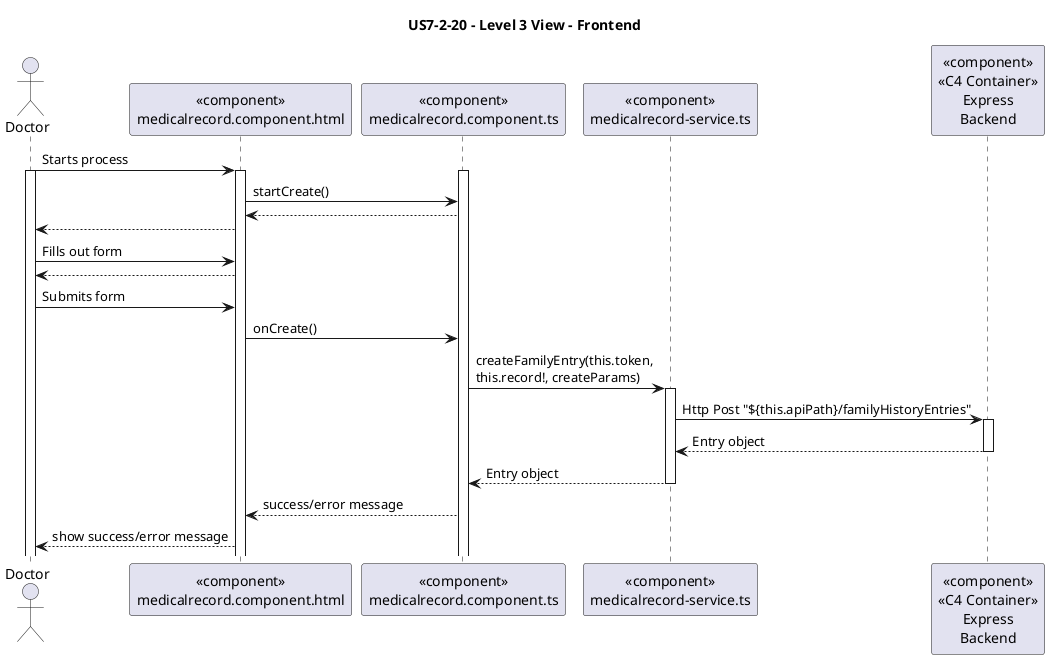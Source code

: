 @startuml

title US7-2-20 - Level 3 View - Frontend

actor Doctor as U
participant "«component»\nmedicalrecord.component.html" as html
participant "«component»\nmedicalrecord.component.ts" as ts
participant "«component»\nmedicalrecord-service.ts" as service

participant "«component»\n«C4 Container»\nExpress\nBackend" as backend

U -> html : Starts process
activate U
activate html
activate ts

html -> ts : startCreate()
ts --> html
html --> U

U -> html : Fills out form
html --> U

U -> html : Submits form
html -> ts : onCreate()
ts -> service: createFamilyEntry(this.token,\nthis.record!, createParams)
activate service
service -> backend : Http Post "${this.apiPath}/familyHistoryEntries"
activate backend
backend --> service : Entry object
deactivate backend
service --> ts : Entry object
deactivate service
ts --> html : success/error message
html --> U : show success/error message

@enduml